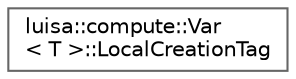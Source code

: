 digraph "类继承关系图"
{
 // LATEX_PDF_SIZE
  bgcolor="transparent";
  edge [fontname=Helvetica,fontsize=10,labelfontname=Helvetica,labelfontsize=10];
  node [fontname=Helvetica,fontsize=10,shape=box,height=0.2,width=0.4];
  rankdir="LR";
  Node0 [id="Node000000",label="luisa::compute::Var\l\< T \>::LocalCreationTag",height=0.2,width=0.4,color="grey40", fillcolor="white", style="filled",URL="$structluisa_1_1compute_1_1_var_1_1_local_creation_tag.html",tooltip=" "];
}

